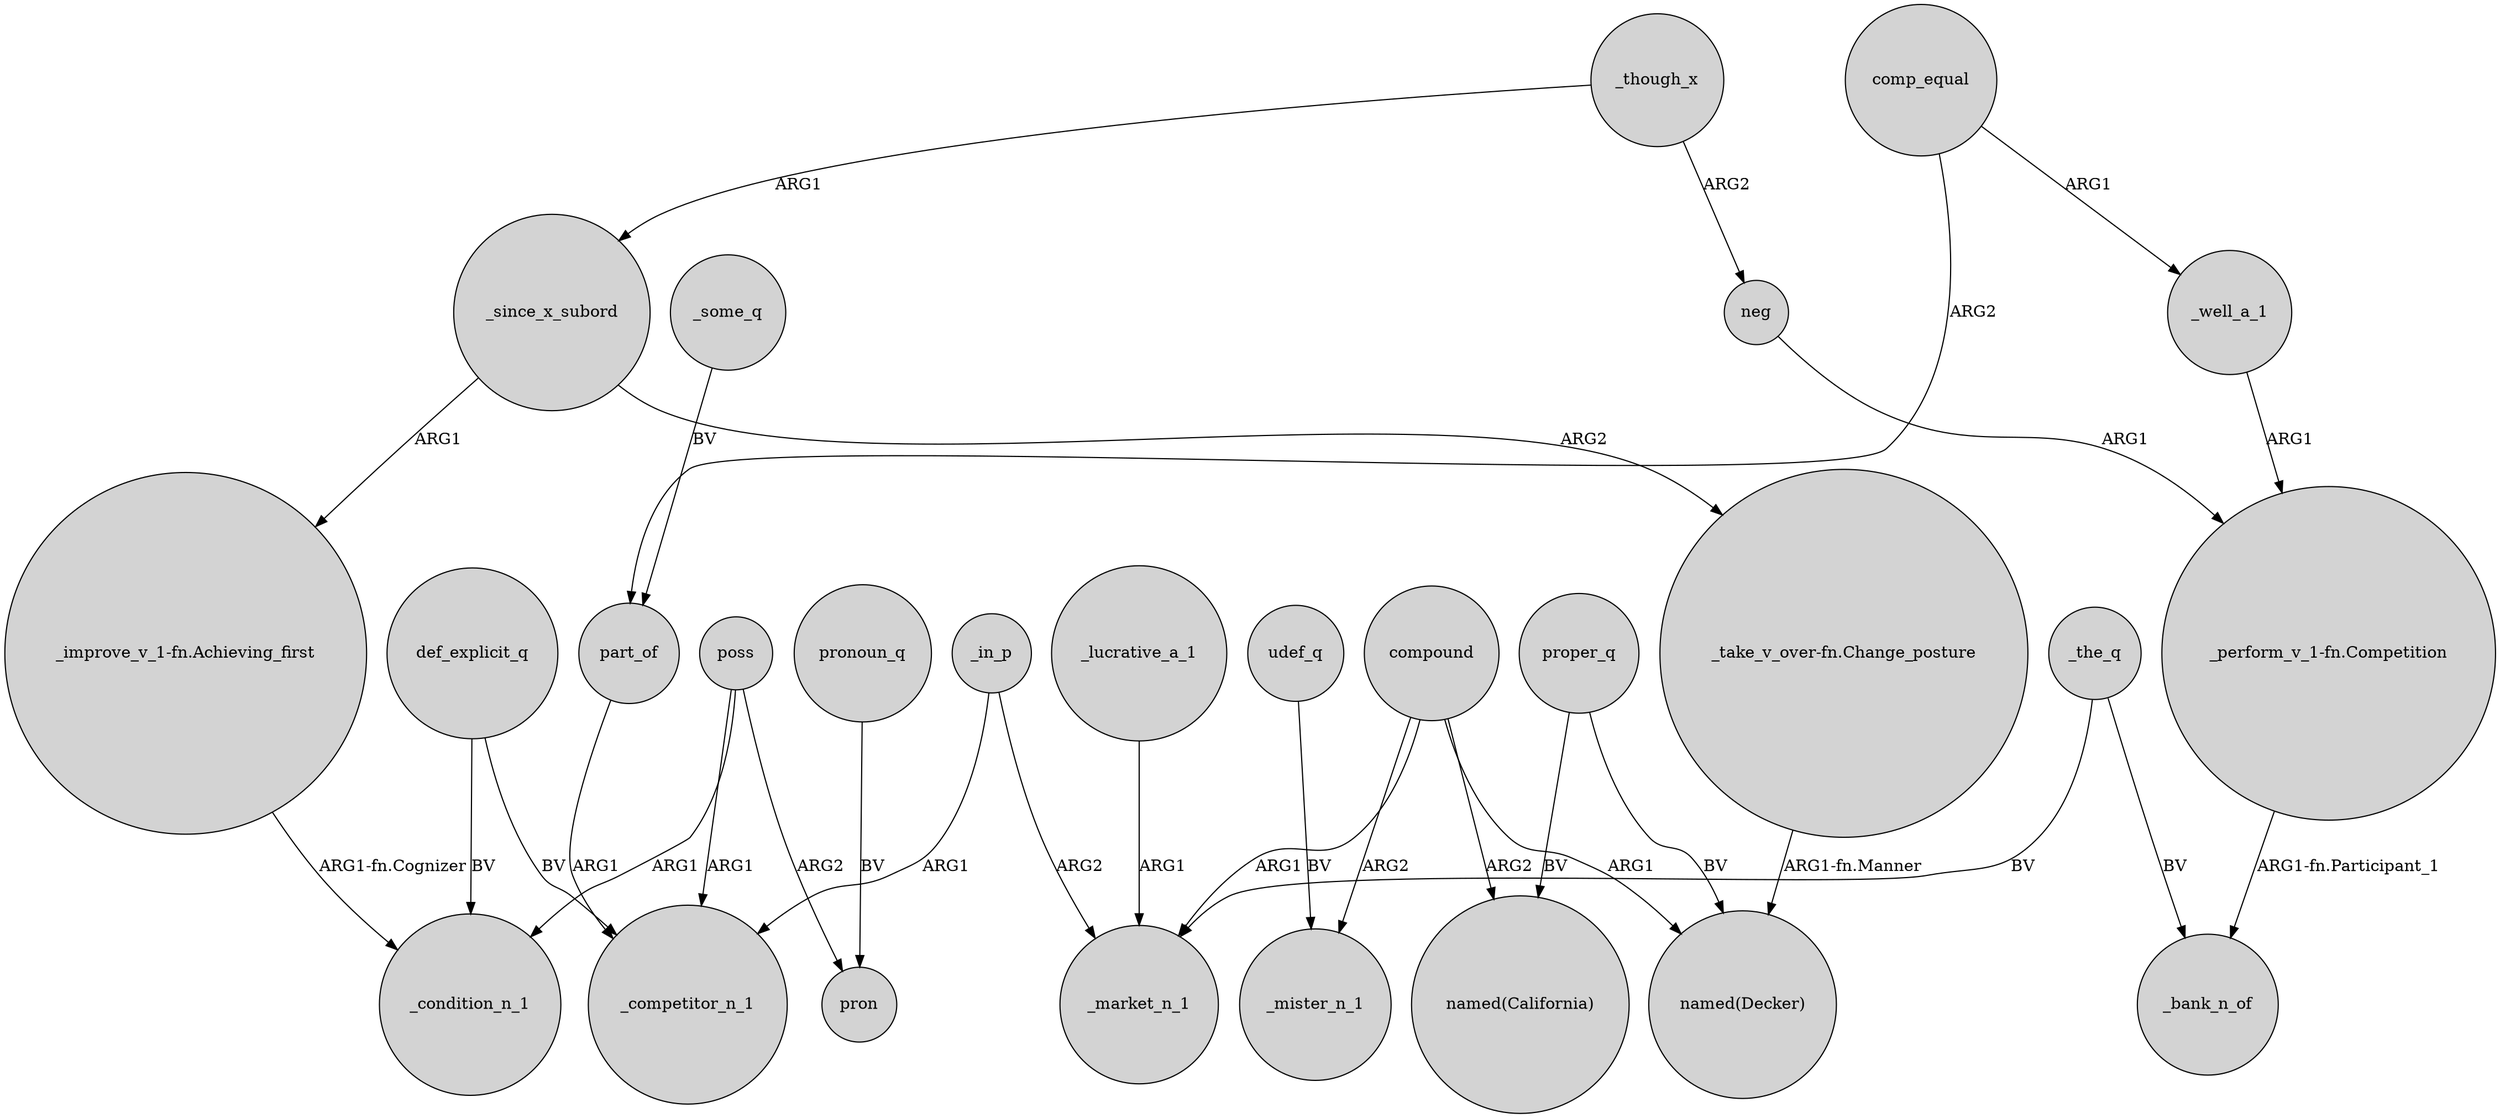 digraph {
	node [shape=circle style=filled]
	poss -> _condition_n_1 [label=ARG1]
	_in_p -> _competitor_n_1 [label=ARG1]
	comp_equal -> _well_a_1 [label=ARG1]
	compound -> _mister_n_1 [label=ARG2]
	_the_q -> _bank_n_of [label=BV]
	neg -> "_perform_v_1-fn.Competition" [label=ARG1]
	compound -> "named(California)" [label=ARG2]
	_though_x -> _since_x_subord [label=ARG1]
	proper_q -> "named(Decker)" [label=BV]
	udef_q -> _mister_n_1 [label=BV]
	def_explicit_q -> _competitor_n_1 [label=BV]
	_since_x_subord -> "_take_v_over-fn.Change_posture" [label=ARG2]
	_the_q -> _market_n_1 [label=BV]
	pronoun_q -> pron [label=BV]
	poss -> pron [label=ARG2]
	_in_p -> _market_n_1 [label=ARG2]
	"_take_v_over-fn.Change_posture" -> "named(Decker)" [label="ARG1-fn.Manner"]
	_since_x_subord -> "_improve_v_1-fn.Achieving_first" [label=ARG1]
	part_of -> _competitor_n_1 [label=ARG1]
	"_perform_v_1-fn.Competition" -> _bank_n_of [label="ARG1-fn.Participant_1"]
	_some_q -> part_of [label=BV]
	_well_a_1 -> "_perform_v_1-fn.Competition" [label=ARG1]
	compound -> "named(Decker)" [label=ARG1]
	_though_x -> neg [label=ARG2]
	def_explicit_q -> _condition_n_1 [label=BV]
	_lucrative_a_1 -> _market_n_1 [label=ARG1]
	proper_q -> "named(California)" [label=BV]
	compound -> _market_n_1 [label=ARG1]
	poss -> _competitor_n_1 [label=ARG1]
	"_improve_v_1-fn.Achieving_first" -> _condition_n_1 [label="ARG1-fn.Cognizer"]
	comp_equal -> part_of [label=ARG2]
}
